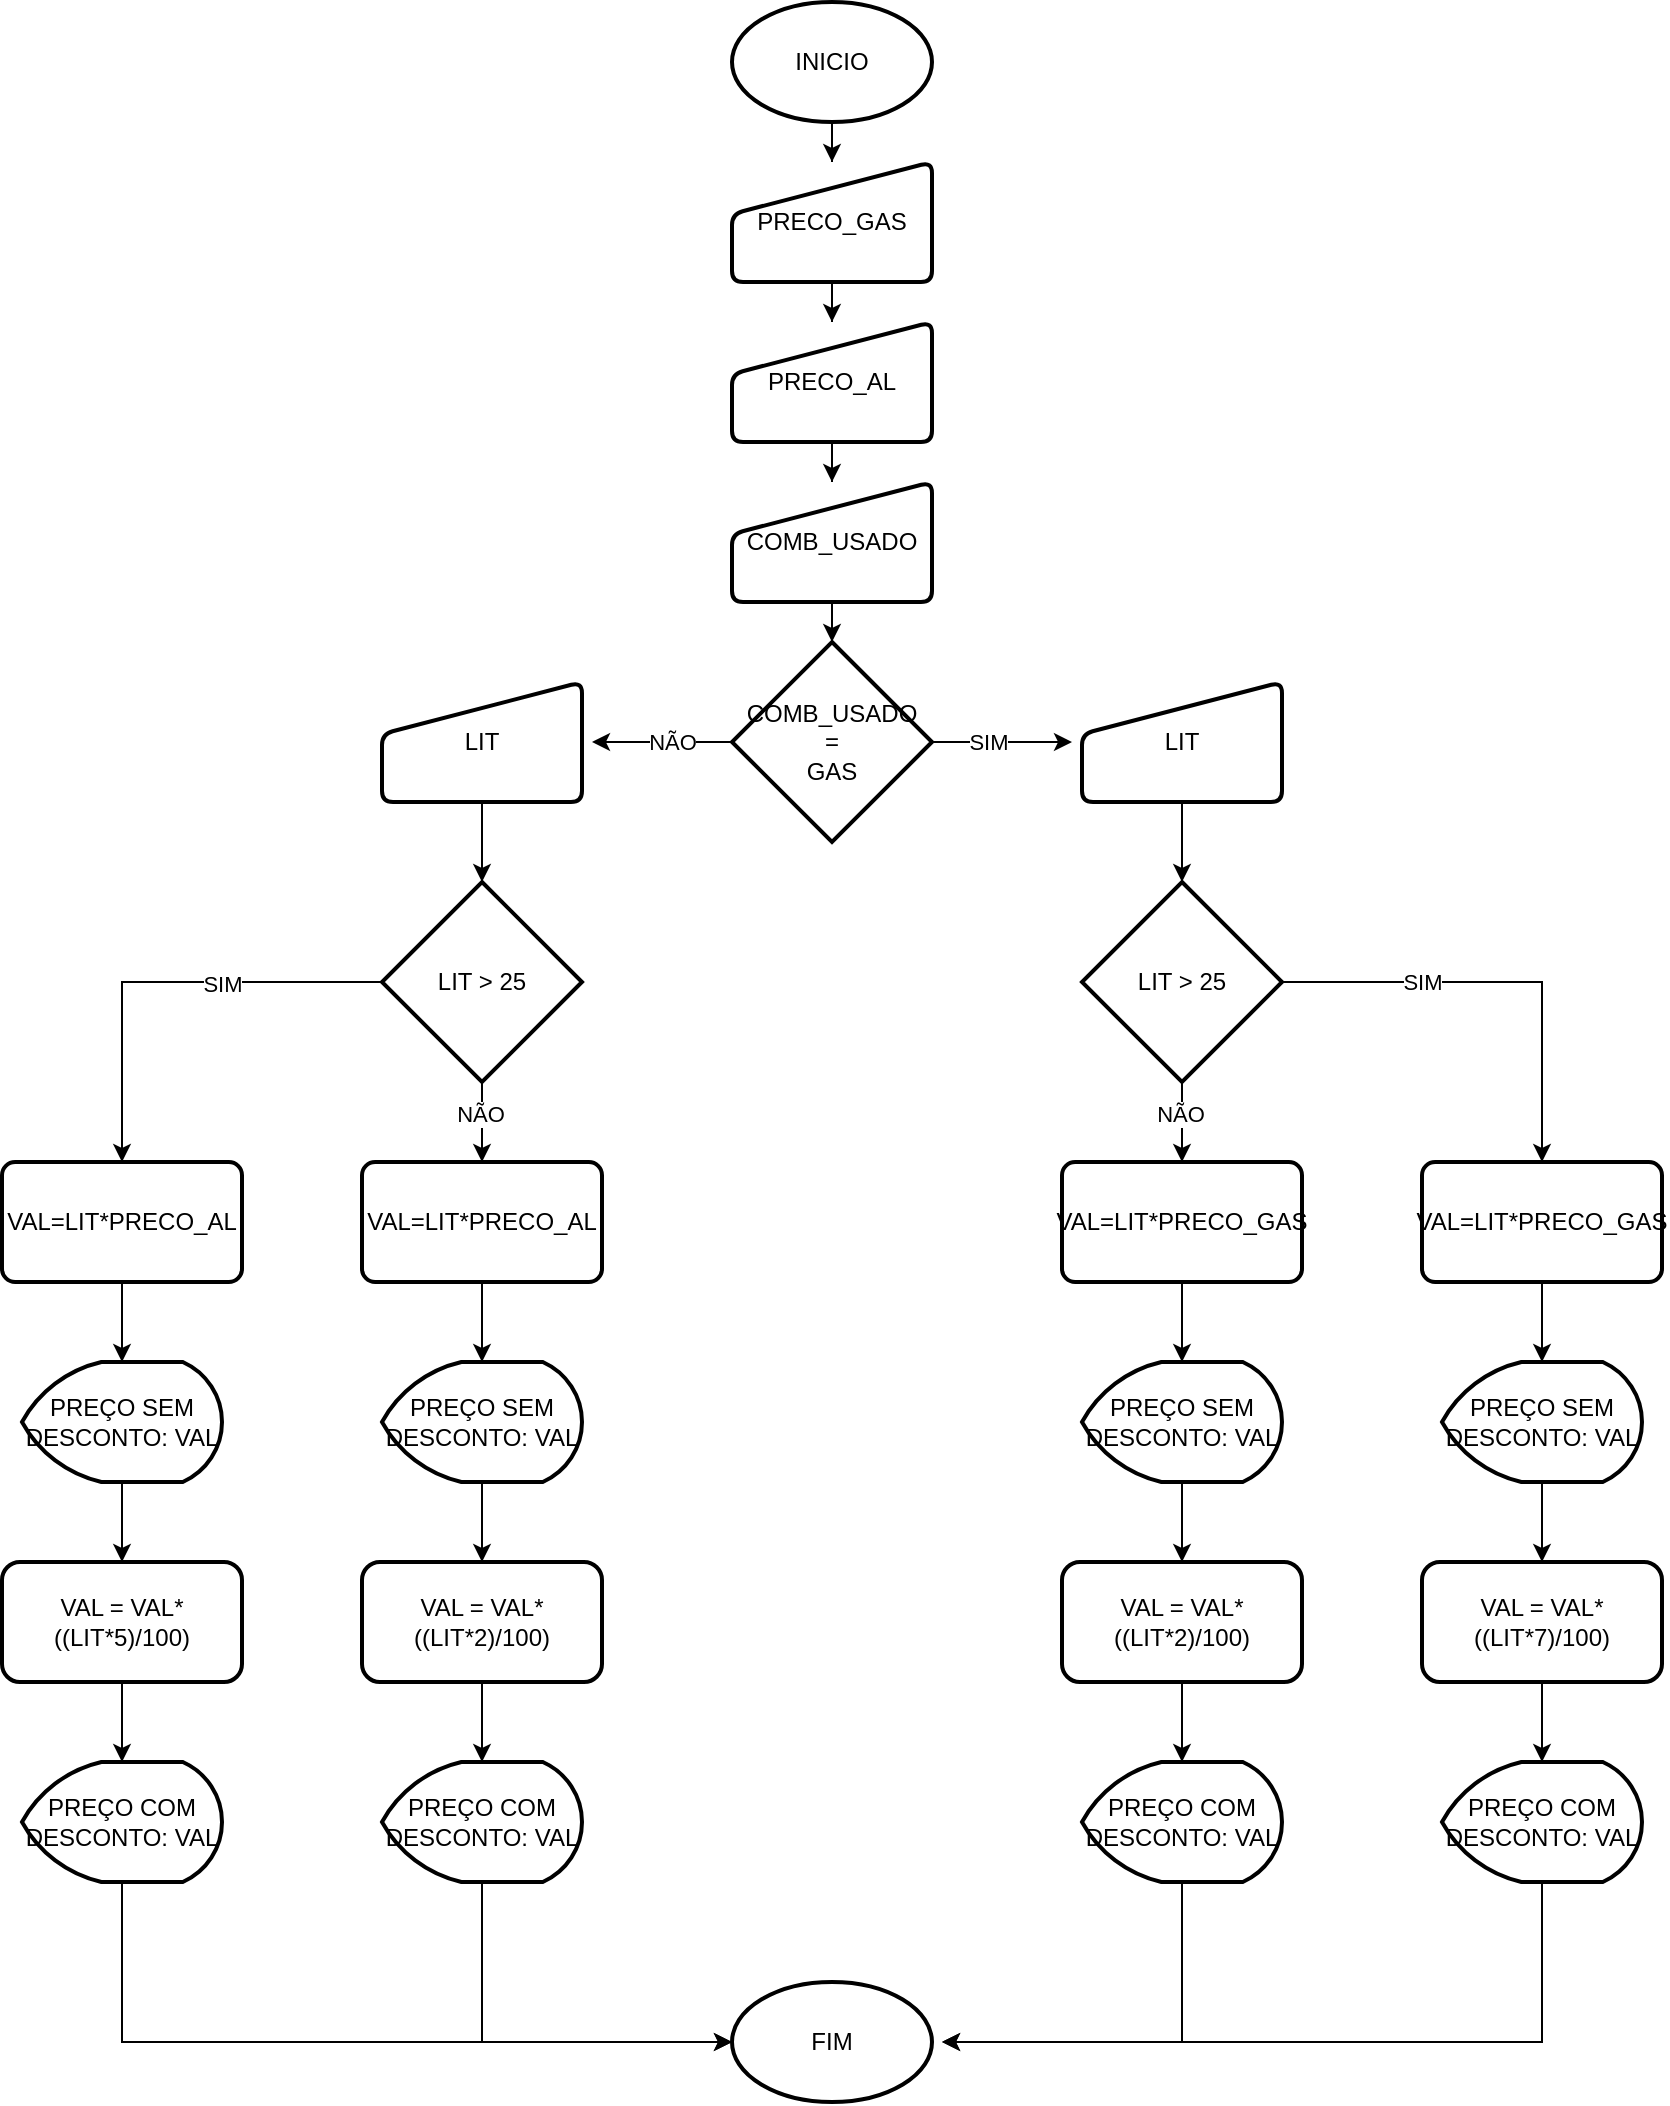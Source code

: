 <mxfile version="21.0.10" type="device"><diagram name="Page-1" id="Blaq9M0rpvt1FHRnVvRX"><mxGraphModel dx="1195" dy="660" grid="1" gridSize="10" guides="1" tooltips="1" connect="1" arrows="1" fold="1" page="1" pageScale="1" pageWidth="850" pageHeight="1100" math="0" shadow="0"><root><mxCell id="0"/><mxCell id="1" parent="0"/><mxCell id="DNCNcIUI9PSyofJk38ed-5" style="edgeStyle=orthogonalEdgeStyle;rounded=0;orthogonalLoop=1;jettySize=auto;html=1;" edge="1" parent="1" source="DNCNcIUI9PSyofJk38ed-1" target="DNCNcIUI9PSyofJk38ed-2"><mxGeometry relative="1" as="geometry"/></mxCell><mxCell id="DNCNcIUI9PSyofJk38ed-1" value="INICIO" style="strokeWidth=2;html=1;shape=mxgraph.flowchart.start_1;whiteSpace=wrap;" vertex="1" parent="1"><mxGeometry x="375" width="100" height="60" as="geometry"/></mxCell><mxCell id="DNCNcIUI9PSyofJk38ed-6" style="edgeStyle=orthogonalEdgeStyle;rounded=0;orthogonalLoop=1;jettySize=auto;html=1;entryX=0.5;entryY=0;entryDx=0;entryDy=0;" edge="1" parent="1" source="DNCNcIUI9PSyofJk38ed-2" target="DNCNcIUI9PSyofJk38ed-3"><mxGeometry relative="1" as="geometry"/></mxCell><mxCell id="DNCNcIUI9PSyofJk38ed-2" value="PRECO_GAS" style="html=1;strokeWidth=2;shape=manualInput;whiteSpace=wrap;rounded=1;size=26;arcSize=11;" vertex="1" parent="1"><mxGeometry x="375" y="80" width="100" height="60" as="geometry"/></mxCell><mxCell id="DNCNcIUI9PSyofJk38ed-8" style="edgeStyle=orthogonalEdgeStyle;rounded=0;orthogonalLoop=1;jettySize=auto;html=1;entryX=0.5;entryY=0;entryDx=0;entryDy=0;" edge="1" parent="1" source="DNCNcIUI9PSyofJk38ed-3" target="DNCNcIUI9PSyofJk38ed-7"><mxGeometry relative="1" as="geometry"/></mxCell><mxCell id="DNCNcIUI9PSyofJk38ed-3" value="PRECO_AL" style="html=1;strokeWidth=2;shape=manualInput;whiteSpace=wrap;rounded=1;size=26;arcSize=11;" vertex="1" parent="1"><mxGeometry x="375" y="160" width="100" height="60" as="geometry"/></mxCell><mxCell id="DNCNcIUI9PSyofJk38ed-10" style="edgeStyle=orthogonalEdgeStyle;rounded=0;orthogonalLoop=1;jettySize=auto;html=1;entryX=0.5;entryY=0;entryDx=0;entryDy=0;entryPerimeter=0;" edge="1" parent="1" source="DNCNcIUI9PSyofJk38ed-7" target="DNCNcIUI9PSyofJk38ed-9"><mxGeometry relative="1" as="geometry"/></mxCell><mxCell id="DNCNcIUI9PSyofJk38ed-7" value="&lt;div&gt;COMB_USADO&lt;br&gt;&lt;/div&gt;" style="html=1;strokeWidth=2;shape=manualInput;whiteSpace=wrap;rounded=1;size=26;arcSize=11;" vertex="1" parent="1"><mxGeometry x="375" y="240" width="100" height="60" as="geometry"/></mxCell><mxCell id="DNCNcIUI9PSyofJk38ed-12" value="" style="edgeStyle=orthogonalEdgeStyle;rounded=0;orthogonalLoop=1;jettySize=auto;html=1;" edge="1" parent="1" source="DNCNcIUI9PSyofJk38ed-9"><mxGeometry relative="1" as="geometry"><mxPoint x="545" y="370" as="targetPoint"/></mxGeometry></mxCell><mxCell id="DNCNcIUI9PSyofJk38ed-32" value="SIM" style="edgeLabel;html=1;align=center;verticalAlign=middle;resizable=0;points=[];" vertex="1" connectable="0" parent="DNCNcIUI9PSyofJk38ed-12"><mxGeometry x="-0.221" relative="1" as="geometry"><mxPoint as="offset"/></mxGeometry></mxCell><mxCell id="DNCNcIUI9PSyofJk38ed-15" value="" style="edgeStyle=orthogonalEdgeStyle;rounded=0;orthogonalLoop=1;jettySize=auto;html=1;" edge="1" parent="1" source="DNCNcIUI9PSyofJk38ed-9"><mxGeometry relative="1" as="geometry"><mxPoint x="305.0" y="370" as="targetPoint"/></mxGeometry></mxCell><mxCell id="DNCNcIUI9PSyofJk38ed-33" value="NÃO" style="edgeLabel;html=1;align=center;verticalAlign=middle;resizable=0;points=[];" vertex="1" connectable="0" parent="DNCNcIUI9PSyofJk38ed-15"><mxGeometry x="-0.139" relative="1" as="geometry"><mxPoint as="offset"/></mxGeometry></mxCell><mxCell id="DNCNcIUI9PSyofJk38ed-9" value="&lt;div&gt;COMB_USADO&lt;/div&gt;&lt;div&gt;=&lt;/div&gt;&lt;div&gt;GAS&lt;br&gt;&lt;/div&gt;" style="strokeWidth=2;html=1;shape=mxgraph.flowchart.decision;whiteSpace=wrap;" vertex="1" parent="1"><mxGeometry x="375" y="320" width="100" height="100" as="geometry"/></mxCell><mxCell id="DNCNcIUI9PSyofJk38ed-24" value="" style="edgeStyle=orthogonalEdgeStyle;rounded=0;orthogonalLoop=1;jettySize=auto;html=1;" edge="1" parent="1" source="DNCNcIUI9PSyofJk38ed-13" target="DNCNcIUI9PSyofJk38ed-23"><mxGeometry relative="1" as="geometry"/></mxCell><mxCell id="DNCNcIUI9PSyofJk38ed-13" value="LIT" style="html=1;strokeWidth=2;shape=manualInput;whiteSpace=wrap;rounded=1;size=26;arcSize=11;" vertex="1" parent="1"><mxGeometry x="550" y="340" width="100" height="60" as="geometry"/></mxCell><mxCell id="DNCNcIUI9PSyofJk38ed-83" value="" style="edgeStyle=orthogonalEdgeStyle;rounded=0;orthogonalLoop=1;jettySize=auto;html=1;" edge="1" parent="1" source="DNCNcIUI9PSyofJk38ed-16" target="DNCNcIUI9PSyofJk38ed-65"><mxGeometry relative="1" as="geometry"/></mxCell><mxCell id="DNCNcIUI9PSyofJk38ed-16" value="LIT" style="html=1;strokeWidth=2;shape=manualInput;whiteSpace=wrap;rounded=1;size=26;arcSize=11;" vertex="1" parent="1"><mxGeometry x="200" y="340" width="100" height="60" as="geometry"/></mxCell><mxCell id="DNCNcIUI9PSyofJk38ed-22" style="edgeStyle=orthogonalEdgeStyle;rounded=0;orthogonalLoop=1;jettySize=auto;html=1;entryX=0.5;entryY=0;entryDx=0;entryDy=0;entryPerimeter=0;" edge="1" parent="1" source="DNCNcIUI9PSyofJk38ed-17" target="DNCNcIUI9PSyofJk38ed-21"><mxGeometry relative="1" as="geometry"/></mxCell><mxCell id="DNCNcIUI9PSyofJk38ed-17" value="VAL=LIT*PRECO_GAS" style="rounded=1;whiteSpace=wrap;html=1;strokeWidth=2;arcSize=11;" vertex="1" parent="1"><mxGeometry x="540" y="580" width="120" height="60" as="geometry"/></mxCell><mxCell id="DNCNcIUI9PSyofJk38ed-35" value="" style="edgeStyle=orthogonalEdgeStyle;rounded=0;orthogonalLoop=1;jettySize=auto;html=1;" edge="1" parent="1" source="DNCNcIUI9PSyofJk38ed-21" target="DNCNcIUI9PSyofJk38ed-34"><mxGeometry relative="1" as="geometry"/></mxCell><mxCell id="DNCNcIUI9PSyofJk38ed-21" value="PREÇO SEM DESCONTO: VAL" style="strokeWidth=2;html=1;shape=mxgraph.flowchart.display;whiteSpace=wrap;" vertex="1" parent="1"><mxGeometry x="550" y="680" width="100" height="60" as="geometry"/></mxCell><mxCell id="DNCNcIUI9PSyofJk38ed-25" value="" style="edgeStyle=orthogonalEdgeStyle;rounded=0;orthogonalLoop=1;jettySize=auto;html=1;" edge="1" parent="1" source="DNCNcIUI9PSyofJk38ed-23" target="DNCNcIUI9PSyofJk38ed-17"><mxGeometry relative="1" as="geometry"/></mxCell><mxCell id="DNCNcIUI9PSyofJk38ed-30" value="NÃO" style="edgeLabel;html=1;align=center;verticalAlign=middle;resizable=0;points=[];" vertex="1" connectable="0" parent="DNCNcIUI9PSyofJk38ed-25"><mxGeometry x="-0.225" y="-1" relative="1" as="geometry"><mxPoint as="offset"/></mxGeometry></mxCell><mxCell id="DNCNcIUI9PSyofJk38ed-27" value="" style="edgeStyle=orthogonalEdgeStyle;rounded=0;orthogonalLoop=1;jettySize=auto;html=1;entryX=0.5;entryY=0;entryDx=0;entryDy=0;" edge="1" parent="1" source="DNCNcIUI9PSyofJk38ed-23" target="DNCNcIUI9PSyofJk38ed-28"><mxGeometry relative="1" as="geometry"><mxPoint x="720" y="490" as="targetPoint"/></mxGeometry></mxCell><mxCell id="DNCNcIUI9PSyofJk38ed-31" value="SIM" style="edgeLabel;html=1;align=center;verticalAlign=middle;resizable=0;points=[];" vertex="1" connectable="0" parent="DNCNcIUI9PSyofJk38ed-27"><mxGeometry x="-0.12" y="1" relative="1" as="geometry"><mxPoint x="-27" y="1" as="offset"/></mxGeometry></mxCell><mxCell id="DNCNcIUI9PSyofJk38ed-23" value="LIT &amp;gt; 25" style="strokeWidth=2;html=1;shape=mxgraph.flowchart.decision;whiteSpace=wrap;" vertex="1" parent="1"><mxGeometry x="550" y="440" width="100" height="100" as="geometry"/></mxCell><mxCell id="DNCNcIUI9PSyofJk38ed-84" style="edgeStyle=orthogonalEdgeStyle;rounded=0;orthogonalLoop=1;jettySize=auto;html=1;entryX=0.5;entryY=0;entryDx=0;entryDy=0;entryPerimeter=0;" edge="1" parent="1" source="DNCNcIUI9PSyofJk38ed-28" target="DNCNcIUI9PSyofJk38ed-51"><mxGeometry relative="1" as="geometry"><mxPoint x="780" y="670" as="targetPoint"/></mxGeometry></mxCell><mxCell id="DNCNcIUI9PSyofJk38ed-28" value="VAL=LIT*PRECO_GAS" style="rounded=1;whiteSpace=wrap;html=1;strokeWidth=2;arcSize=11;" vertex="1" parent="1"><mxGeometry x="720" y="580" width="120" height="60" as="geometry"/></mxCell><mxCell id="DNCNcIUI9PSyofJk38ed-39" value="" style="edgeStyle=orthogonalEdgeStyle;rounded=0;orthogonalLoop=1;jettySize=auto;html=1;" edge="1" parent="1" source="DNCNcIUI9PSyofJk38ed-34" target="DNCNcIUI9PSyofJk38ed-38"><mxGeometry relative="1" as="geometry"/></mxCell><mxCell id="DNCNcIUI9PSyofJk38ed-34" value="VAL = VAL*((LIT*2)/100)" style="rounded=1;whiteSpace=wrap;html=1;strokeWidth=2;" vertex="1" parent="1"><mxGeometry x="540" y="780" width="120" height="60" as="geometry"/></mxCell><mxCell id="DNCNcIUI9PSyofJk38ed-81" style="edgeStyle=orthogonalEdgeStyle;rounded=0;orthogonalLoop=1;jettySize=auto;html=1;" edge="1" parent="1" source="DNCNcIUI9PSyofJk38ed-38"><mxGeometry relative="1" as="geometry"><mxPoint x="480" y="1020" as="targetPoint"/><Array as="points"><mxPoint x="600" y="1020"/></Array></mxGeometry></mxCell><mxCell id="DNCNcIUI9PSyofJk38ed-38" value="PREÇO COM DESCONTO: VAL" style="strokeWidth=2;html=1;shape=mxgraph.flowchart.display;whiteSpace=wrap;" vertex="1" parent="1"><mxGeometry x="550" y="880" width="100" height="60" as="geometry"/></mxCell><mxCell id="DNCNcIUI9PSyofJk38ed-50" value="" style="edgeStyle=orthogonalEdgeStyle;rounded=0;orthogonalLoop=1;jettySize=auto;html=1;" edge="1" parent="1" source="DNCNcIUI9PSyofJk38ed-51" target="DNCNcIUI9PSyofJk38ed-54"><mxGeometry relative="1" as="geometry"/></mxCell><mxCell id="DNCNcIUI9PSyofJk38ed-51" value="PREÇO SEM DESCONTO: VAL" style="strokeWidth=2;html=1;shape=mxgraph.flowchart.display;whiteSpace=wrap;" vertex="1" parent="1"><mxGeometry x="730" y="680" width="100" height="60" as="geometry"/></mxCell><mxCell id="DNCNcIUI9PSyofJk38ed-53" value="" style="edgeStyle=orthogonalEdgeStyle;rounded=0;orthogonalLoop=1;jettySize=auto;html=1;" edge="1" parent="1" source="DNCNcIUI9PSyofJk38ed-54" target="DNCNcIUI9PSyofJk38ed-55"><mxGeometry relative="1" as="geometry"/></mxCell><mxCell id="DNCNcIUI9PSyofJk38ed-54" value="VAL = VAL*((LIT*7)/100)" style="rounded=1;whiteSpace=wrap;html=1;strokeWidth=2;" vertex="1" parent="1"><mxGeometry x="720" y="780" width="120" height="60" as="geometry"/></mxCell><mxCell id="DNCNcIUI9PSyofJk38ed-82" style="edgeStyle=orthogonalEdgeStyle;rounded=0;orthogonalLoop=1;jettySize=auto;html=1;" edge="1" parent="1" source="DNCNcIUI9PSyofJk38ed-55"><mxGeometry relative="1" as="geometry"><mxPoint x="480" y="1020" as="targetPoint"/><Array as="points"><mxPoint x="780" y="1020"/></Array></mxGeometry></mxCell><mxCell id="DNCNcIUI9PSyofJk38ed-55" value="PREÇO COM DESCONTO: VAL" style="strokeWidth=2;html=1;shape=mxgraph.flowchart.display;whiteSpace=wrap;" vertex="1" parent="1"><mxGeometry x="730" y="880" width="100" height="60" as="geometry"/></mxCell><mxCell id="DNCNcIUI9PSyofJk38ed-57" style="edgeStyle=orthogonalEdgeStyle;rounded=0;orthogonalLoop=1;jettySize=auto;html=1;entryX=0.5;entryY=0;entryDx=0;entryDy=0;entryPerimeter=0;" edge="1" parent="1" source="DNCNcIUI9PSyofJk38ed-58" target="DNCNcIUI9PSyofJk38ed-60"><mxGeometry relative="1" as="geometry"/></mxCell><mxCell id="DNCNcIUI9PSyofJk38ed-58" value="VAL=LIT*PRECO_AL" style="rounded=1;whiteSpace=wrap;html=1;strokeWidth=2;arcSize=11;" vertex="1" parent="1"><mxGeometry x="190" y="580" width="120" height="60" as="geometry"/></mxCell><mxCell id="DNCNcIUI9PSyofJk38ed-59" value="" style="edgeStyle=orthogonalEdgeStyle;rounded=0;orthogonalLoop=1;jettySize=auto;html=1;" edge="1" parent="1" source="DNCNcIUI9PSyofJk38ed-60" target="DNCNcIUI9PSyofJk38ed-69"><mxGeometry relative="1" as="geometry"/></mxCell><mxCell id="DNCNcIUI9PSyofJk38ed-60" value="PREÇO SEM DESCONTO: VAL" style="strokeWidth=2;html=1;shape=mxgraph.flowchart.display;whiteSpace=wrap;" vertex="1" parent="1"><mxGeometry x="200" y="680" width="100" height="60" as="geometry"/></mxCell><mxCell id="DNCNcIUI9PSyofJk38ed-61" value="" style="edgeStyle=orthogonalEdgeStyle;rounded=0;orthogonalLoop=1;jettySize=auto;html=1;" edge="1" parent="1" source="DNCNcIUI9PSyofJk38ed-65" target="DNCNcIUI9PSyofJk38ed-58"><mxGeometry relative="1" as="geometry"/></mxCell><mxCell id="DNCNcIUI9PSyofJk38ed-62" value="NÃO" style="edgeLabel;html=1;align=center;verticalAlign=middle;resizable=0;points=[];" vertex="1" connectable="0" parent="DNCNcIUI9PSyofJk38ed-61"><mxGeometry x="-0.225" y="-1" relative="1" as="geometry"><mxPoint as="offset"/></mxGeometry></mxCell><mxCell id="DNCNcIUI9PSyofJk38ed-63" value="" style="edgeStyle=orthogonalEdgeStyle;rounded=0;orthogonalLoop=1;jettySize=auto;html=1;entryX=0.5;entryY=0;entryDx=0;entryDy=0;" edge="1" parent="1" source="DNCNcIUI9PSyofJk38ed-65" target="DNCNcIUI9PSyofJk38ed-72"><mxGeometry relative="1" as="geometry"><mxPoint x="150" y="490" as="targetPoint"/></mxGeometry></mxCell><mxCell id="DNCNcIUI9PSyofJk38ed-64" value="SIM" style="edgeLabel;html=1;align=center;verticalAlign=middle;resizable=0;points=[];" vertex="1" connectable="0" parent="DNCNcIUI9PSyofJk38ed-63"><mxGeometry x="-0.12" y="1" relative="1" as="geometry"><mxPoint x="17" as="offset"/></mxGeometry></mxCell><mxCell id="DNCNcIUI9PSyofJk38ed-65" value="LIT &amp;gt; 25" style="strokeWidth=2;html=1;shape=mxgraph.flowchart.decision;whiteSpace=wrap;" vertex="1" parent="1"><mxGeometry x="200" y="440" width="100" height="100" as="geometry"/></mxCell><mxCell id="DNCNcIUI9PSyofJk38ed-68" value="" style="edgeStyle=orthogonalEdgeStyle;rounded=0;orthogonalLoop=1;jettySize=auto;html=1;" edge="1" parent="1" source="DNCNcIUI9PSyofJk38ed-69" target="DNCNcIUI9PSyofJk38ed-70"><mxGeometry relative="1" as="geometry"/></mxCell><mxCell id="DNCNcIUI9PSyofJk38ed-69" value="VAL = VAL*((LIT*2)/100)" style="rounded=1;whiteSpace=wrap;html=1;strokeWidth=2;" vertex="1" parent="1"><mxGeometry x="190" y="780" width="120" height="60" as="geometry"/></mxCell><mxCell id="DNCNcIUI9PSyofJk38ed-80" style="edgeStyle=orthogonalEdgeStyle;rounded=0;orthogonalLoop=1;jettySize=auto;html=1;entryX=0;entryY=0.5;entryDx=0;entryDy=0;entryPerimeter=0;" edge="1" parent="1" source="DNCNcIUI9PSyofJk38ed-70" target="DNCNcIUI9PSyofJk38ed-78"><mxGeometry relative="1" as="geometry"><mxPoint x="370" y="1020" as="targetPoint"/><Array as="points"><mxPoint x="250" y="1020"/></Array></mxGeometry></mxCell><mxCell id="DNCNcIUI9PSyofJk38ed-70" value="PREÇO COM DESCONTO: VAL" style="strokeWidth=2;html=1;shape=mxgraph.flowchart.display;whiteSpace=wrap;" vertex="1" parent="1"><mxGeometry x="200" y="880" width="100" height="60" as="geometry"/></mxCell><mxCell id="DNCNcIUI9PSyofJk38ed-71" style="edgeStyle=orthogonalEdgeStyle;rounded=0;orthogonalLoop=1;jettySize=auto;html=1;entryX=0.5;entryY=0;entryDx=0;entryDy=0;entryPerimeter=0;" edge="1" parent="1" source="DNCNcIUI9PSyofJk38ed-72" target="DNCNcIUI9PSyofJk38ed-74"><mxGeometry relative="1" as="geometry"/></mxCell><mxCell id="DNCNcIUI9PSyofJk38ed-72" value="VAL=LIT*PRECO_AL" style="rounded=1;whiteSpace=wrap;html=1;strokeWidth=2;arcSize=11;" vertex="1" parent="1"><mxGeometry x="10" y="580" width="120" height="60" as="geometry"/></mxCell><mxCell id="DNCNcIUI9PSyofJk38ed-73" value="" style="edgeStyle=orthogonalEdgeStyle;rounded=0;orthogonalLoop=1;jettySize=auto;html=1;" edge="1" parent="1" source="DNCNcIUI9PSyofJk38ed-74" target="DNCNcIUI9PSyofJk38ed-76"><mxGeometry relative="1" as="geometry"/></mxCell><mxCell id="DNCNcIUI9PSyofJk38ed-74" value="PREÇO SEM DESCONTO: VAL" style="strokeWidth=2;html=1;shape=mxgraph.flowchart.display;whiteSpace=wrap;" vertex="1" parent="1"><mxGeometry x="20" y="680" width="100" height="60" as="geometry"/></mxCell><mxCell id="DNCNcIUI9PSyofJk38ed-75" value="" style="edgeStyle=orthogonalEdgeStyle;rounded=0;orthogonalLoop=1;jettySize=auto;html=1;" edge="1" parent="1" source="DNCNcIUI9PSyofJk38ed-76" target="DNCNcIUI9PSyofJk38ed-77"><mxGeometry relative="1" as="geometry"/></mxCell><mxCell id="DNCNcIUI9PSyofJk38ed-76" value="VAL = VAL*((LIT*5)/100)" style="rounded=1;whiteSpace=wrap;html=1;strokeWidth=2;" vertex="1" parent="1"><mxGeometry x="10" y="780" width="120" height="60" as="geometry"/></mxCell><mxCell id="DNCNcIUI9PSyofJk38ed-79" style="edgeStyle=orthogonalEdgeStyle;rounded=0;orthogonalLoop=1;jettySize=auto;html=1;entryX=0;entryY=0.5;entryDx=0;entryDy=0;entryPerimeter=0;" edge="1" parent="1" source="DNCNcIUI9PSyofJk38ed-77" target="DNCNcIUI9PSyofJk38ed-78"><mxGeometry relative="1" as="geometry"><Array as="points"><mxPoint x="70" y="1020"/></Array></mxGeometry></mxCell><mxCell id="DNCNcIUI9PSyofJk38ed-77" value="PREÇO COM DESCONTO: VAL" style="strokeWidth=2;html=1;shape=mxgraph.flowchart.display;whiteSpace=wrap;" vertex="1" parent="1"><mxGeometry x="20" y="880" width="100" height="60" as="geometry"/></mxCell><mxCell id="DNCNcIUI9PSyofJk38ed-78" value="FIM" style="strokeWidth=2;html=1;shape=mxgraph.flowchart.start_1;whiteSpace=wrap;" vertex="1" parent="1"><mxGeometry x="375" y="990" width="100" height="60" as="geometry"/></mxCell></root></mxGraphModel></diagram></mxfile>